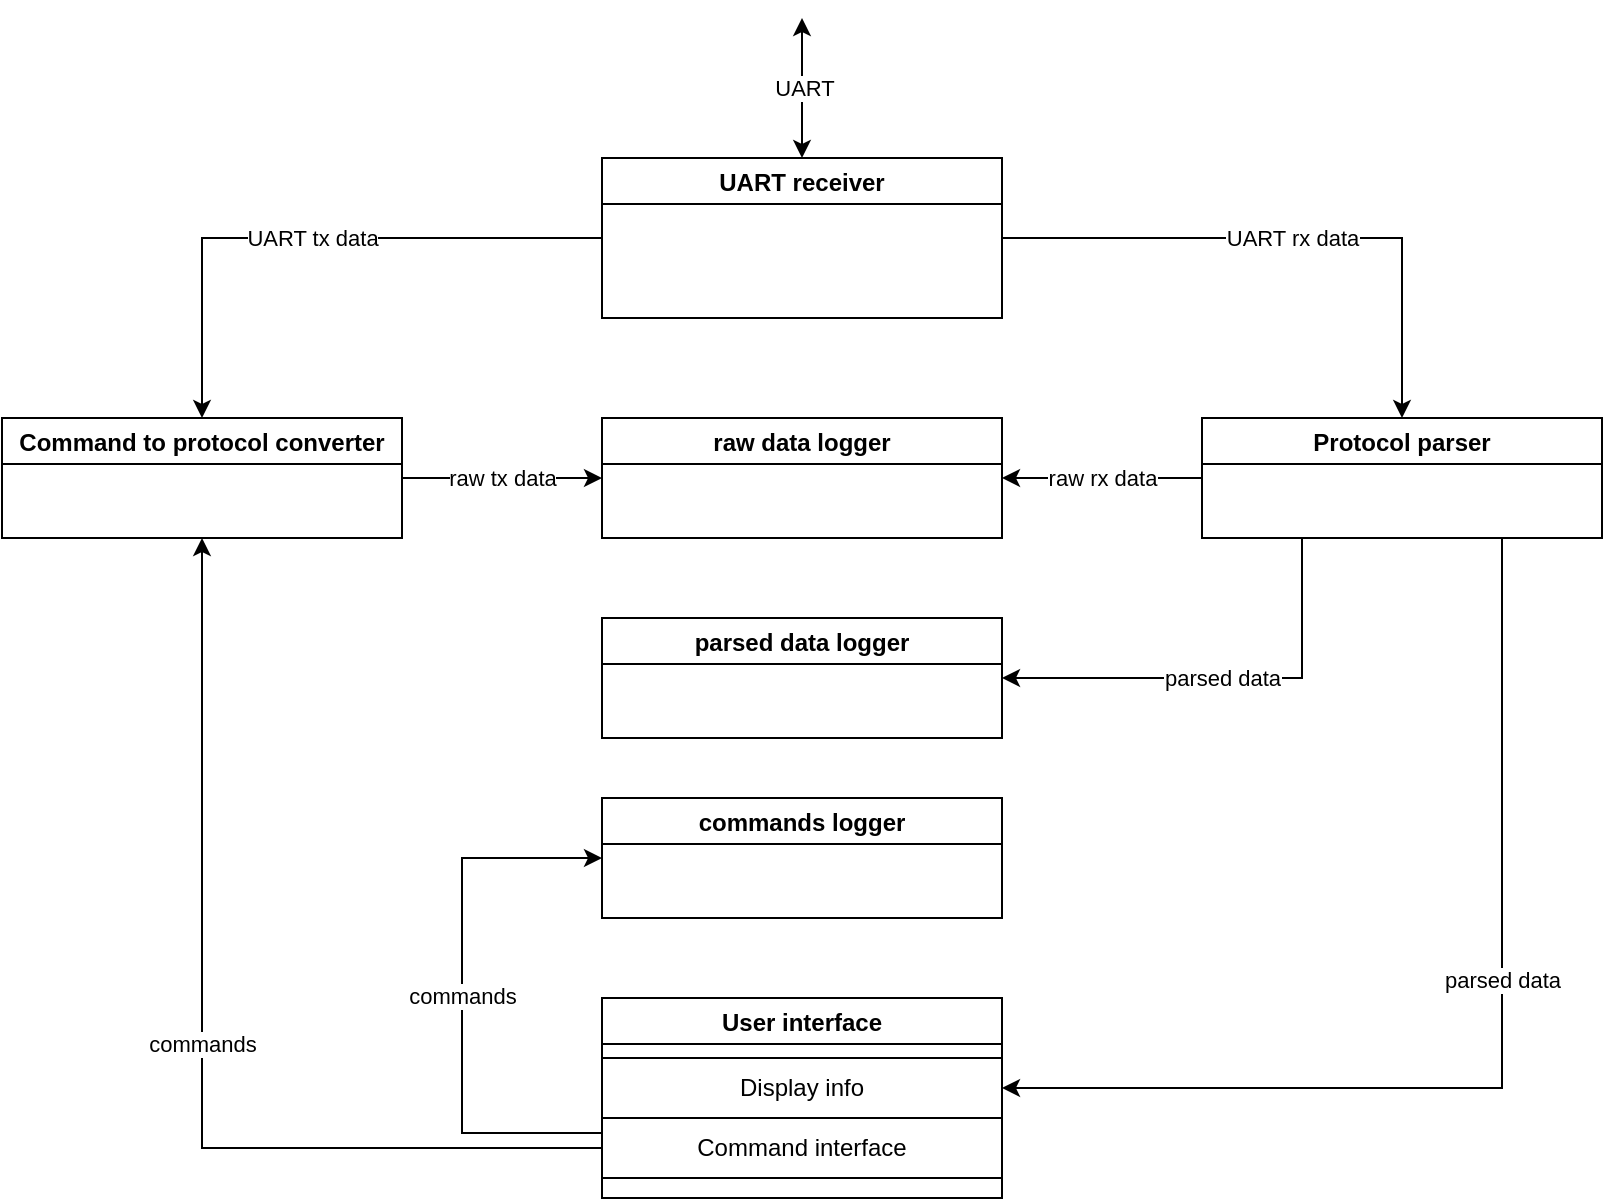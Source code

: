 <mxfile version="15.4.0" type="device"><diagram id="R2lEEEUBdFMjLlhIrx00" name="Page-1"><mxGraphModel dx="2560" dy="1480" grid="1" gridSize="10" guides="1" tooltips="1" connect="1" arrows="1" fold="1" page="1" pageScale="1" pageWidth="850" pageHeight="1100" math="0" shadow="0" extFonts="Permanent Marker^https://fonts.googleapis.com/css?family=Permanent+Marker"><root><mxCell id="0"/><mxCell id="1" parent="0"/><mxCell id="22DYGeOoqZ1bsf--WjSy-1" value="UART receiver" style="swimlane;" vertex="1" parent="1"><mxGeometry x="320" y="250" width="200" height="80" as="geometry"/></mxCell><mxCell id="22DYGeOoqZ1bsf--WjSy-2" value="" style="endArrow=classic;html=1;rounded=0;edgeStyle=orthogonalEdgeStyle;exitX=0.5;exitY=0;exitDx=0;exitDy=0;startArrow=classic;startFill=1;" edge="1" parent="1" source="22DYGeOoqZ1bsf--WjSy-1"><mxGeometry relative="1" as="geometry"><mxPoint x="390" y="320" as="sourcePoint"/><mxPoint x="420" y="180" as="targetPoint"/></mxGeometry></mxCell><mxCell id="22DYGeOoqZ1bsf--WjSy-3" value="UART" style="edgeLabel;resizable=0;html=1;align=center;verticalAlign=middle;" connectable="0" vertex="1" parent="22DYGeOoqZ1bsf--WjSy-2"><mxGeometry relative="1" as="geometry"/></mxCell><mxCell id="22DYGeOoqZ1bsf--WjSy-4" value="User interface" style="swimlane;" vertex="1" parent="1"><mxGeometry x="320" y="670" width="200" height="100" as="geometry"/></mxCell><mxCell id="22DYGeOoqZ1bsf--WjSy-5" value="Display info" style="whiteSpace=wrap;html=1;" vertex="1" parent="22DYGeOoqZ1bsf--WjSy-4"><mxGeometry y="30" width="200" height="30" as="geometry"/></mxCell><mxCell id="22DYGeOoqZ1bsf--WjSy-6" value="Command interface" style="whiteSpace=wrap;html=1;" vertex="1" parent="22DYGeOoqZ1bsf--WjSy-4"><mxGeometry y="60" width="200" height="30" as="geometry"/></mxCell><mxCell id="22DYGeOoqZ1bsf--WjSy-7" value="Command to protocol converter" style="swimlane;" vertex="1" parent="1"><mxGeometry x="20" y="380" width="200" height="60" as="geometry"/></mxCell><mxCell id="22DYGeOoqZ1bsf--WjSy-8" value="Protocol parser" style="swimlane;" vertex="1" parent="1"><mxGeometry x="620" y="380" width="200" height="60" as="geometry"/></mxCell><mxCell id="22DYGeOoqZ1bsf--WjSy-9" value="" style="endArrow=classic;html=1;rounded=0;edgeStyle=orthogonalEdgeStyle;exitX=1;exitY=0.5;exitDx=0;exitDy=0;entryX=0.5;entryY=0;entryDx=0;entryDy=0;" edge="1" parent="1" source="22DYGeOoqZ1bsf--WjSy-1" target="22DYGeOoqZ1bsf--WjSy-8"><mxGeometry relative="1" as="geometry"><mxPoint x="610" y="390" as="sourcePoint"/><mxPoint x="710" y="390" as="targetPoint"/></mxGeometry></mxCell><mxCell id="22DYGeOoqZ1bsf--WjSy-10" value="UART rx data" style="edgeLabel;resizable=0;html=1;align=center;verticalAlign=middle;" connectable="0" vertex="1" parent="22DYGeOoqZ1bsf--WjSy-9"><mxGeometry relative="1" as="geometry"/></mxCell><mxCell id="22DYGeOoqZ1bsf--WjSy-11" value="" style="endArrow=classic;html=1;rounded=0;edgeStyle=orthogonalEdgeStyle;exitX=0;exitY=0.5;exitDx=0;exitDy=0;entryX=0.5;entryY=0;entryDx=0;entryDy=0;" edge="1" parent="1" source="22DYGeOoqZ1bsf--WjSy-1" target="22DYGeOoqZ1bsf--WjSy-7"><mxGeometry relative="1" as="geometry"><mxPoint x="390" y="410" as="sourcePoint"/><mxPoint x="260" y="390" as="targetPoint"/></mxGeometry></mxCell><mxCell id="22DYGeOoqZ1bsf--WjSy-12" value="UART tx data" style="edgeLabel;resizable=0;html=1;align=center;verticalAlign=middle;" connectable="0" vertex="1" parent="22DYGeOoqZ1bsf--WjSy-11"><mxGeometry relative="1" as="geometry"/></mxCell><mxCell id="22DYGeOoqZ1bsf--WjSy-13" value="raw data logger" style="swimlane;" vertex="1" parent="1"><mxGeometry x="320" y="380" width="200" height="60" as="geometry"/></mxCell><mxCell id="22DYGeOoqZ1bsf--WjSy-14" value="parsed data logger" style="swimlane;" vertex="1" parent="1"><mxGeometry x="320" y="480" width="200" height="60" as="geometry"/></mxCell><mxCell id="22DYGeOoqZ1bsf--WjSy-15" value="" style="endArrow=classic;html=1;rounded=0;edgeStyle=orthogonalEdgeStyle;entryX=0;entryY=0.5;entryDx=0;entryDy=0;exitX=1;exitY=0.5;exitDx=0;exitDy=0;" edge="1" parent="1" source="22DYGeOoqZ1bsf--WjSy-7" target="22DYGeOoqZ1bsf--WjSy-13"><mxGeometry relative="1" as="geometry"><mxPoint x="270" y="420" as="sourcePoint"/><mxPoint x="300" y="420" as="targetPoint"/></mxGeometry></mxCell><mxCell id="22DYGeOoqZ1bsf--WjSy-16" value="raw tx data" style="edgeLabel;resizable=0;html=1;align=center;verticalAlign=middle;" connectable="0" vertex="1" parent="22DYGeOoqZ1bsf--WjSy-15"><mxGeometry relative="1" as="geometry"/></mxCell><mxCell id="22DYGeOoqZ1bsf--WjSy-17" value="" style="endArrow=classic;html=1;rounded=0;edgeStyle=orthogonalEdgeStyle;entryX=1;entryY=0.5;entryDx=0;entryDy=0;exitX=0.25;exitY=1;exitDx=0;exitDy=0;" edge="1" parent="1" source="22DYGeOoqZ1bsf--WjSy-8" target="22DYGeOoqZ1bsf--WjSy-14"><mxGeometry relative="1" as="geometry"><mxPoint x="255" y="510" as="sourcePoint"/><mxPoint x="535" y="120" as="targetPoint"/></mxGeometry></mxCell><mxCell id="22DYGeOoqZ1bsf--WjSy-18" value="parsed data" style="edgeLabel;resizable=0;html=1;align=center;verticalAlign=middle;" connectable="0" vertex="1" parent="22DYGeOoqZ1bsf--WjSy-17"><mxGeometry relative="1" as="geometry"/></mxCell><mxCell id="22DYGeOoqZ1bsf--WjSy-19" value="" style="endArrow=classic;html=1;rounded=0;edgeStyle=orthogonalEdgeStyle;exitX=0.75;exitY=1;exitDx=0;exitDy=0;entryX=1;entryY=0.5;entryDx=0;entryDy=0;" edge="1" parent="1" source="22DYGeOoqZ1bsf--WjSy-8" target="22DYGeOoqZ1bsf--WjSy-5"><mxGeometry relative="1" as="geometry"><mxPoint x="570" y="530" as="sourcePoint"/><mxPoint x="670" y="530" as="targetPoint"/></mxGeometry></mxCell><mxCell id="22DYGeOoqZ1bsf--WjSy-20" value="parsed data" style="edgeLabel;resizable=0;html=1;align=center;verticalAlign=middle;" connectable="0" vertex="1" parent="22DYGeOoqZ1bsf--WjSy-19"><mxGeometry relative="1" as="geometry"><mxPoint y="-42" as="offset"/></mxGeometry></mxCell><mxCell id="22DYGeOoqZ1bsf--WjSy-21" value="" style="endArrow=classic;html=1;rounded=0;edgeStyle=orthogonalEdgeStyle;exitX=0;exitY=0.5;exitDx=0;exitDy=0;entryX=0.5;entryY=1;entryDx=0;entryDy=0;" edge="1" parent="1" source="22DYGeOoqZ1bsf--WjSy-6" target="22DYGeOoqZ1bsf--WjSy-7"><mxGeometry relative="1" as="geometry"><mxPoint x="570" y="510" as="sourcePoint"/><mxPoint x="260" y="450" as="targetPoint"/></mxGeometry></mxCell><mxCell id="22DYGeOoqZ1bsf--WjSy-22" value="commands" style="edgeLabel;resizable=0;html=1;align=center;verticalAlign=middle;" connectable="0" vertex="1" parent="22DYGeOoqZ1bsf--WjSy-21"><mxGeometry relative="1" as="geometry"/></mxCell><mxCell id="22DYGeOoqZ1bsf--WjSy-23" value="commands logger" style="swimlane;" vertex="1" parent="1"><mxGeometry x="320" y="570" width="200" height="60" as="geometry"/></mxCell><mxCell id="22DYGeOoqZ1bsf--WjSy-24" value="" style="endArrow=classic;html=1;rounded=0;edgeStyle=orthogonalEdgeStyle;exitX=0;exitY=0.5;exitDx=0;exitDy=0;entryX=1;entryY=0.5;entryDx=0;entryDy=0;" edge="1" parent="1" source="22DYGeOoqZ1bsf--WjSy-8" target="22DYGeOoqZ1bsf--WjSy-13"><mxGeometry relative="1" as="geometry"><mxPoint x="550" y="520" as="sourcePoint"/><mxPoint x="650" y="520" as="targetPoint"/></mxGeometry></mxCell><mxCell id="22DYGeOoqZ1bsf--WjSy-25" value="raw rx data" style="edgeLabel;resizable=0;html=1;align=center;verticalAlign=middle;" connectable="0" vertex="1" parent="22DYGeOoqZ1bsf--WjSy-24"><mxGeometry relative="1" as="geometry"/></mxCell><mxCell id="22DYGeOoqZ1bsf--WjSy-26" value="" style="endArrow=classic;html=1;rounded=0;edgeStyle=orthogonalEdgeStyle;exitX=0;exitY=0.25;exitDx=0;exitDy=0;entryX=0;entryY=0.5;entryDx=0;entryDy=0;" edge="1" parent="1" source="22DYGeOoqZ1bsf--WjSy-6" target="22DYGeOoqZ1bsf--WjSy-23"><mxGeometry relative="1" as="geometry"><mxPoint x="450" y="620" as="sourcePoint"/><mxPoint x="550" y="620" as="targetPoint"/><Array as="points"><mxPoint x="250" y="738"/><mxPoint x="250" y="600"/></Array></mxGeometry></mxCell><mxCell id="22DYGeOoqZ1bsf--WjSy-27" value="commands" style="edgeLabel;resizable=0;html=1;align=center;verticalAlign=middle;" connectable="0" vertex="1" parent="22DYGeOoqZ1bsf--WjSy-26"><mxGeometry relative="1" as="geometry"/></mxCell></root></mxGraphModel></diagram></mxfile>